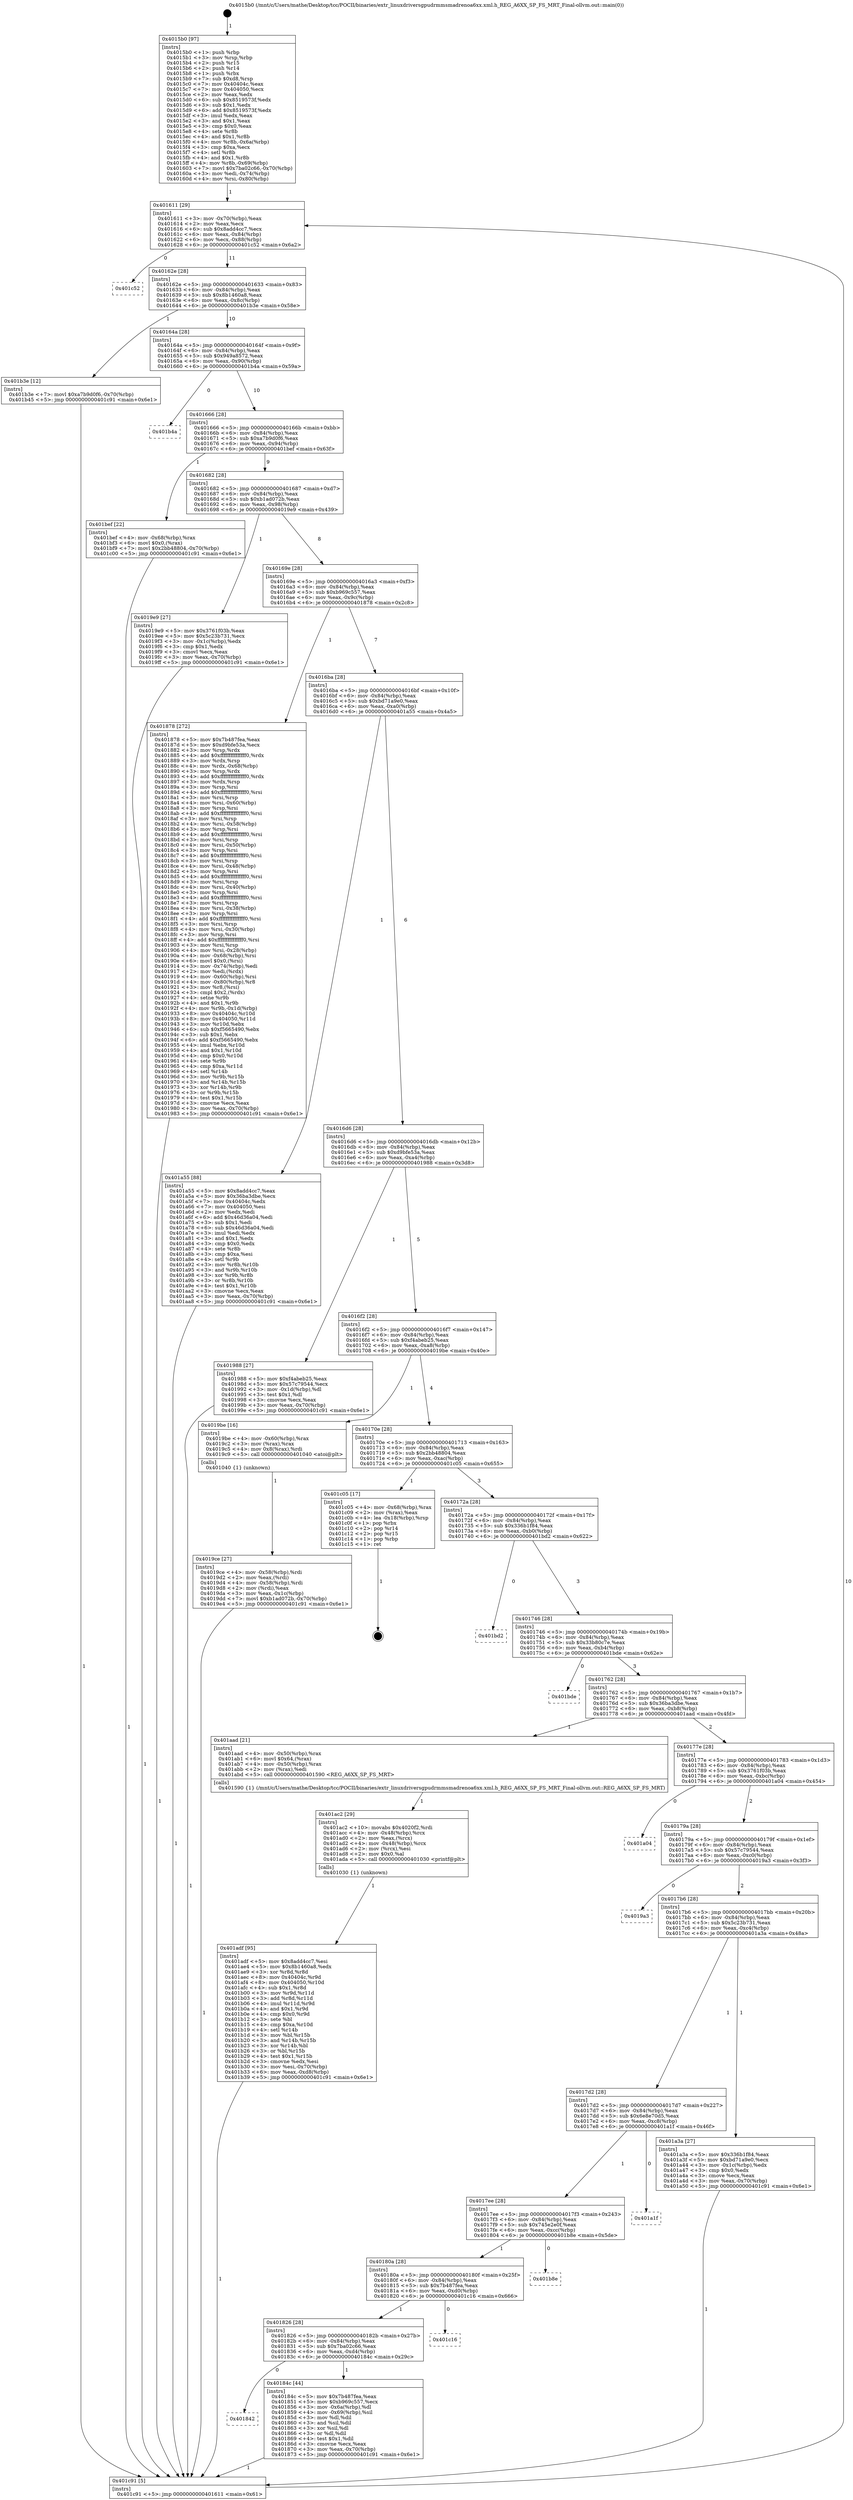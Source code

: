 digraph "0x4015b0" {
  label = "0x4015b0 (/mnt/c/Users/mathe/Desktop/tcc/POCII/binaries/extr_linuxdriversgpudrmmsmadrenoa6xx.xml.h_REG_A6XX_SP_FS_MRT_Final-ollvm.out::main(0))"
  labelloc = "t"
  node[shape=record]

  Entry [label="",width=0.3,height=0.3,shape=circle,fillcolor=black,style=filled]
  "0x401611" [label="{
     0x401611 [29]\l
     | [instrs]\l
     &nbsp;&nbsp;0x401611 \<+3\>: mov -0x70(%rbp),%eax\l
     &nbsp;&nbsp;0x401614 \<+2\>: mov %eax,%ecx\l
     &nbsp;&nbsp;0x401616 \<+6\>: sub $0x8add4cc7,%ecx\l
     &nbsp;&nbsp;0x40161c \<+6\>: mov %eax,-0x84(%rbp)\l
     &nbsp;&nbsp;0x401622 \<+6\>: mov %ecx,-0x88(%rbp)\l
     &nbsp;&nbsp;0x401628 \<+6\>: je 0000000000401c52 \<main+0x6a2\>\l
  }"]
  "0x401c52" [label="{
     0x401c52\l
  }", style=dashed]
  "0x40162e" [label="{
     0x40162e [28]\l
     | [instrs]\l
     &nbsp;&nbsp;0x40162e \<+5\>: jmp 0000000000401633 \<main+0x83\>\l
     &nbsp;&nbsp;0x401633 \<+6\>: mov -0x84(%rbp),%eax\l
     &nbsp;&nbsp;0x401639 \<+5\>: sub $0x8b1460a8,%eax\l
     &nbsp;&nbsp;0x40163e \<+6\>: mov %eax,-0x8c(%rbp)\l
     &nbsp;&nbsp;0x401644 \<+6\>: je 0000000000401b3e \<main+0x58e\>\l
  }"]
  Exit [label="",width=0.3,height=0.3,shape=circle,fillcolor=black,style=filled,peripheries=2]
  "0x401b3e" [label="{
     0x401b3e [12]\l
     | [instrs]\l
     &nbsp;&nbsp;0x401b3e \<+7\>: movl $0xa7b9d0f6,-0x70(%rbp)\l
     &nbsp;&nbsp;0x401b45 \<+5\>: jmp 0000000000401c91 \<main+0x6e1\>\l
  }"]
  "0x40164a" [label="{
     0x40164a [28]\l
     | [instrs]\l
     &nbsp;&nbsp;0x40164a \<+5\>: jmp 000000000040164f \<main+0x9f\>\l
     &nbsp;&nbsp;0x40164f \<+6\>: mov -0x84(%rbp),%eax\l
     &nbsp;&nbsp;0x401655 \<+5\>: sub $0x949a8572,%eax\l
     &nbsp;&nbsp;0x40165a \<+6\>: mov %eax,-0x90(%rbp)\l
     &nbsp;&nbsp;0x401660 \<+6\>: je 0000000000401b4a \<main+0x59a\>\l
  }"]
  "0x401adf" [label="{
     0x401adf [95]\l
     | [instrs]\l
     &nbsp;&nbsp;0x401adf \<+5\>: mov $0x8add4cc7,%esi\l
     &nbsp;&nbsp;0x401ae4 \<+5\>: mov $0x8b1460a8,%edx\l
     &nbsp;&nbsp;0x401ae9 \<+3\>: xor %r8d,%r8d\l
     &nbsp;&nbsp;0x401aec \<+8\>: mov 0x40404c,%r9d\l
     &nbsp;&nbsp;0x401af4 \<+8\>: mov 0x404050,%r10d\l
     &nbsp;&nbsp;0x401afc \<+4\>: sub $0x1,%r8d\l
     &nbsp;&nbsp;0x401b00 \<+3\>: mov %r9d,%r11d\l
     &nbsp;&nbsp;0x401b03 \<+3\>: add %r8d,%r11d\l
     &nbsp;&nbsp;0x401b06 \<+4\>: imul %r11d,%r9d\l
     &nbsp;&nbsp;0x401b0a \<+4\>: and $0x1,%r9d\l
     &nbsp;&nbsp;0x401b0e \<+4\>: cmp $0x0,%r9d\l
     &nbsp;&nbsp;0x401b12 \<+3\>: sete %bl\l
     &nbsp;&nbsp;0x401b15 \<+4\>: cmp $0xa,%r10d\l
     &nbsp;&nbsp;0x401b19 \<+4\>: setl %r14b\l
     &nbsp;&nbsp;0x401b1d \<+3\>: mov %bl,%r15b\l
     &nbsp;&nbsp;0x401b20 \<+3\>: and %r14b,%r15b\l
     &nbsp;&nbsp;0x401b23 \<+3\>: xor %r14b,%bl\l
     &nbsp;&nbsp;0x401b26 \<+3\>: or %bl,%r15b\l
     &nbsp;&nbsp;0x401b29 \<+4\>: test $0x1,%r15b\l
     &nbsp;&nbsp;0x401b2d \<+3\>: cmovne %edx,%esi\l
     &nbsp;&nbsp;0x401b30 \<+3\>: mov %esi,-0x70(%rbp)\l
     &nbsp;&nbsp;0x401b33 \<+6\>: mov %eax,-0xd8(%rbp)\l
     &nbsp;&nbsp;0x401b39 \<+5\>: jmp 0000000000401c91 \<main+0x6e1\>\l
  }"]
  "0x401b4a" [label="{
     0x401b4a\l
  }", style=dashed]
  "0x401666" [label="{
     0x401666 [28]\l
     | [instrs]\l
     &nbsp;&nbsp;0x401666 \<+5\>: jmp 000000000040166b \<main+0xbb\>\l
     &nbsp;&nbsp;0x40166b \<+6\>: mov -0x84(%rbp),%eax\l
     &nbsp;&nbsp;0x401671 \<+5\>: sub $0xa7b9d0f6,%eax\l
     &nbsp;&nbsp;0x401676 \<+6\>: mov %eax,-0x94(%rbp)\l
     &nbsp;&nbsp;0x40167c \<+6\>: je 0000000000401bef \<main+0x63f\>\l
  }"]
  "0x401ac2" [label="{
     0x401ac2 [29]\l
     | [instrs]\l
     &nbsp;&nbsp;0x401ac2 \<+10\>: movabs $0x4020f2,%rdi\l
     &nbsp;&nbsp;0x401acc \<+4\>: mov -0x48(%rbp),%rcx\l
     &nbsp;&nbsp;0x401ad0 \<+2\>: mov %eax,(%rcx)\l
     &nbsp;&nbsp;0x401ad2 \<+4\>: mov -0x48(%rbp),%rcx\l
     &nbsp;&nbsp;0x401ad6 \<+2\>: mov (%rcx),%esi\l
     &nbsp;&nbsp;0x401ad8 \<+2\>: mov $0x0,%al\l
     &nbsp;&nbsp;0x401ada \<+5\>: call 0000000000401030 \<printf@plt\>\l
     | [calls]\l
     &nbsp;&nbsp;0x401030 \{1\} (unknown)\l
  }"]
  "0x401bef" [label="{
     0x401bef [22]\l
     | [instrs]\l
     &nbsp;&nbsp;0x401bef \<+4\>: mov -0x68(%rbp),%rax\l
     &nbsp;&nbsp;0x401bf3 \<+6\>: movl $0x0,(%rax)\l
     &nbsp;&nbsp;0x401bf9 \<+7\>: movl $0x2bb48804,-0x70(%rbp)\l
     &nbsp;&nbsp;0x401c00 \<+5\>: jmp 0000000000401c91 \<main+0x6e1\>\l
  }"]
  "0x401682" [label="{
     0x401682 [28]\l
     | [instrs]\l
     &nbsp;&nbsp;0x401682 \<+5\>: jmp 0000000000401687 \<main+0xd7\>\l
     &nbsp;&nbsp;0x401687 \<+6\>: mov -0x84(%rbp),%eax\l
     &nbsp;&nbsp;0x40168d \<+5\>: sub $0xb1ad072b,%eax\l
     &nbsp;&nbsp;0x401692 \<+6\>: mov %eax,-0x98(%rbp)\l
     &nbsp;&nbsp;0x401698 \<+6\>: je 00000000004019e9 \<main+0x439\>\l
  }"]
  "0x4019ce" [label="{
     0x4019ce [27]\l
     | [instrs]\l
     &nbsp;&nbsp;0x4019ce \<+4\>: mov -0x58(%rbp),%rdi\l
     &nbsp;&nbsp;0x4019d2 \<+2\>: mov %eax,(%rdi)\l
     &nbsp;&nbsp;0x4019d4 \<+4\>: mov -0x58(%rbp),%rdi\l
     &nbsp;&nbsp;0x4019d8 \<+2\>: mov (%rdi),%eax\l
     &nbsp;&nbsp;0x4019da \<+3\>: mov %eax,-0x1c(%rbp)\l
     &nbsp;&nbsp;0x4019dd \<+7\>: movl $0xb1ad072b,-0x70(%rbp)\l
     &nbsp;&nbsp;0x4019e4 \<+5\>: jmp 0000000000401c91 \<main+0x6e1\>\l
  }"]
  "0x4019e9" [label="{
     0x4019e9 [27]\l
     | [instrs]\l
     &nbsp;&nbsp;0x4019e9 \<+5\>: mov $0x3761f03b,%eax\l
     &nbsp;&nbsp;0x4019ee \<+5\>: mov $0x5c23b731,%ecx\l
     &nbsp;&nbsp;0x4019f3 \<+3\>: mov -0x1c(%rbp),%edx\l
     &nbsp;&nbsp;0x4019f6 \<+3\>: cmp $0x1,%edx\l
     &nbsp;&nbsp;0x4019f9 \<+3\>: cmovl %ecx,%eax\l
     &nbsp;&nbsp;0x4019fc \<+3\>: mov %eax,-0x70(%rbp)\l
     &nbsp;&nbsp;0x4019ff \<+5\>: jmp 0000000000401c91 \<main+0x6e1\>\l
  }"]
  "0x40169e" [label="{
     0x40169e [28]\l
     | [instrs]\l
     &nbsp;&nbsp;0x40169e \<+5\>: jmp 00000000004016a3 \<main+0xf3\>\l
     &nbsp;&nbsp;0x4016a3 \<+6\>: mov -0x84(%rbp),%eax\l
     &nbsp;&nbsp;0x4016a9 \<+5\>: sub $0xb969c557,%eax\l
     &nbsp;&nbsp;0x4016ae \<+6\>: mov %eax,-0x9c(%rbp)\l
     &nbsp;&nbsp;0x4016b4 \<+6\>: je 0000000000401878 \<main+0x2c8\>\l
  }"]
  "0x4015b0" [label="{
     0x4015b0 [97]\l
     | [instrs]\l
     &nbsp;&nbsp;0x4015b0 \<+1\>: push %rbp\l
     &nbsp;&nbsp;0x4015b1 \<+3\>: mov %rsp,%rbp\l
     &nbsp;&nbsp;0x4015b4 \<+2\>: push %r15\l
     &nbsp;&nbsp;0x4015b6 \<+2\>: push %r14\l
     &nbsp;&nbsp;0x4015b8 \<+1\>: push %rbx\l
     &nbsp;&nbsp;0x4015b9 \<+7\>: sub $0xd8,%rsp\l
     &nbsp;&nbsp;0x4015c0 \<+7\>: mov 0x40404c,%eax\l
     &nbsp;&nbsp;0x4015c7 \<+7\>: mov 0x404050,%ecx\l
     &nbsp;&nbsp;0x4015ce \<+2\>: mov %eax,%edx\l
     &nbsp;&nbsp;0x4015d0 \<+6\>: sub $0x8519573f,%edx\l
     &nbsp;&nbsp;0x4015d6 \<+3\>: sub $0x1,%edx\l
     &nbsp;&nbsp;0x4015d9 \<+6\>: add $0x8519573f,%edx\l
     &nbsp;&nbsp;0x4015df \<+3\>: imul %edx,%eax\l
     &nbsp;&nbsp;0x4015e2 \<+3\>: and $0x1,%eax\l
     &nbsp;&nbsp;0x4015e5 \<+3\>: cmp $0x0,%eax\l
     &nbsp;&nbsp;0x4015e8 \<+4\>: sete %r8b\l
     &nbsp;&nbsp;0x4015ec \<+4\>: and $0x1,%r8b\l
     &nbsp;&nbsp;0x4015f0 \<+4\>: mov %r8b,-0x6a(%rbp)\l
     &nbsp;&nbsp;0x4015f4 \<+3\>: cmp $0xa,%ecx\l
     &nbsp;&nbsp;0x4015f7 \<+4\>: setl %r8b\l
     &nbsp;&nbsp;0x4015fb \<+4\>: and $0x1,%r8b\l
     &nbsp;&nbsp;0x4015ff \<+4\>: mov %r8b,-0x69(%rbp)\l
     &nbsp;&nbsp;0x401603 \<+7\>: movl $0x7ba02c66,-0x70(%rbp)\l
     &nbsp;&nbsp;0x40160a \<+3\>: mov %edi,-0x74(%rbp)\l
     &nbsp;&nbsp;0x40160d \<+4\>: mov %rsi,-0x80(%rbp)\l
  }"]
  "0x401878" [label="{
     0x401878 [272]\l
     | [instrs]\l
     &nbsp;&nbsp;0x401878 \<+5\>: mov $0x7b487fea,%eax\l
     &nbsp;&nbsp;0x40187d \<+5\>: mov $0xd9bfe53a,%ecx\l
     &nbsp;&nbsp;0x401882 \<+3\>: mov %rsp,%rdx\l
     &nbsp;&nbsp;0x401885 \<+4\>: add $0xfffffffffffffff0,%rdx\l
     &nbsp;&nbsp;0x401889 \<+3\>: mov %rdx,%rsp\l
     &nbsp;&nbsp;0x40188c \<+4\>: mov %rdx,-0x68(%rbp)\l
     &nbsp;&nbsp;0x401890 \<+3\>: mov %rsp,%rdx\l
     &nbsp;&nbsp;0x401893 \<+4\>: add $0xfffffffffffffff0,%rdx\l
     &nbsp;&nbsp;0x401897 \<+3\>: mov %rdx,%rsp\l
     &nbsp;&nbsp;0x40189a \<+3\>: mov %rsp,%rsi\l
     &nbsp;&nbsp;0x40189d \<+4\>: add $0xfffffffffffffff0,%rsi\l
     &nbsp;&nbsp;0x4018a1 \<+3\>: mov %rsi,%rsp\l
     &nbsp;&nbsp;0x4018a4 \<+4\>: mov %rsi,-0x60(%rbp)\l
     &nbsp;&nbsp;0x4018a8 \<+3\>: mov %rsp,%rsi\l
     &nbsp;&nbsp;0x4018ab \<+4\>: add $0xfffffffffffffff0,%rsi\l
     &nbsp;&nbsp;0x4018af \<+3\>: mov %rsi,%rsp\l
     &nbsp;&nbsp;0x4018b2 \<+4\>: mov %rsi,-0x58(%rbp)\l
     &nbsp;&nbsp;0x4018b6 \<+3\>: mov %rsp,%rsi\l
     &nbsp;&nbsp;0x4018b9 \<+4\>: add $0xfffffffffffffff0,%rsi\l
     &nbsp;&nbsp;0x4018bd \<+3\>: mov %rsi,%rsp\l
     &nbsp;&nbsp;0x4018c0 \<+4\>: mov %rsi,-0x50(%rbp)\l
     &nbsp;&nbsp;0x4018c4 \<+3\>: mov %rsp,%rsi\l
     &nbsp;&nbsp;0x4018c7 \<+4\>: add $0xfffffffffffffff0,%rsi\l
     &nbsp;&nbsp;0x4018cb \<+3\>: mov %rsi,%rsp\l
     &nbsp;&nbsp;0x4018ce \<+4\>: mov %rsi,-0x48(%rbp)\l
     &nbsp;&nbsp;0x4018d2 \<+3\>: mov %rsp,%rsi\l
     &nbsp;&nbsp;0x4018d5 \<+4\>: add $0xfffffffffffffff0,%rsi\l
     &nbsp;&nbsp;0x4018d9 \<+3\>: mov %rsi,%rsp\l
     &nbsp;&nbsp;0x4018dc \<+4\>: mov %rsi,-0x40(%rbp)\l
     &nbsp;&nbsp;0x4018e0 \<+3\>: mov %rsp,%rsi\l
     &nbsp;&nbsp;0x4018e3 \<+4\>: add $0xfffffffffffffff0,%rsi\l
     &nbsp;&nbsp;0x4018e7 \<+3\>: mov %rsi,%rsp\l
     &nbsp;&nbsp;0x4018ea \<+4\>: mov %rsi,-0x38(%rbp)\l
     &nbsp;&nbsp;0x4018ee \<+3\>: mov %rsp,%rsi\l
     &nbsp;&nbsp;0x4018f1 \<+4\>: add $0xfffffffffffffff0,%rsi\l
     &nbsp;&nbsp;0x4018f5 \<+3\>: mov %rsi,%rsp\l
     &nbsp;&nbsp;0x4018f8 \<+4\>: mov %rsi,-0x30(%rbp)\l
     &nbsp;&nbsp;0x4018fc \<+3\>: mov %rsp,%rsi\l
     &nbsp;&nbsp;0x4018ff \<+4\>: add $0xfffffffffffffff0,%rsi\l
     &nbsp;&nbsp;0x401903 \<+3\>: mov %rsi,%rsp\l
     &nbsp;&nbsp;0x401906 \<+4\>: mov %rsi,-0x28(%rbp)\l
     &nbsp;&nbsp;0x40190a \<+4\>: mov -0x68(%rbp),%rsi\l
     &nbsp;&nbsp;0x40190e \<+6\>: movl $0x0,(%rsi)\l
     &nbsp;&nbsp;0x401914 \<+3\>: mov -0x74(%rbp),%edi\l
     &nbsp;&nbsp;0x401917 \<+2\>: mov %edi,(%rdx)\l
     &nbsp;&nbsp;0x401919 \<+4\>: mov -0x60(%rbp),%rsi\l
     &nbsp;&nbsp;0x40191d \<+4\>: mov -0x80(%rbp),%r8\l
     &nbsp;&nbsp;0x401921 \<+3\>: mov %r8,(%rsi)\l
     &nbsp;&nbsp;0x401924 \<+3\>: cmpl $0x2,(%rdx)\l
     &nbsp;&nbsp;0x401927 \<+4\>: setne %r9b\l
     &nbsp;&nbsp;0x40192b \<+4\>: and $0x1,%r9b\l
     &nbsp;&nbsp;0x40192f \<+4\>: mov %r9b,-0x1d(%rbp)\l
     &nbsp;&nbsp;0x401933 \<+8\>: mov 0x40404c,%r10d\l
     &nbsp;&nbsp;0x40193b \<+8\>: mov 0x404050,%r11d\l
     &nbsp;&nbsp;0x401943 \<+3\>: mov %r10d,%ebx\l
     &nbsp;&nbsp;0x401946 \<+6\>: sub $0xf5665490,%ebx\l
     &nbsp;&nbsp;0x40194c \<+3\>: sub $0x1,%ebx\l
     &nbsp;&nbsp;0x40194f \<+6\>: add $0xf5665490,%ebx\l
     &nbsp;&nbsp;0x401955 \<+4\>: imul %ebx,%r10d\l
     &nbsp;&nbsp;0x401959 \<+4\>: and $0x1,%r10d\l
     &nbsp;&nbsp;0x40195d \<+4\>: cmp $0x0,%r10d\l
     &nbsp;&nbsp;0x401961 \<+4\>: sete %r9b\l
     &nbsp;&nbsp;0x401965 \<+4\>: cmp $0xa,%r11d\l
     &nbsp;&nbsp;0x401969 \<+4\>: setl %r14b\l
     &nbsp;&nbsp;0x40196d \<+3\>: mov %r9b,%r15b\l
     &nbsp;&nbsp;0x401970 \<+3\>: and %r14b,%r15b\l
     &nbsp;&nbsp;0x401973 \<+3\>: xor %r14b,%r9b\l
     &nbsp;&nbsp;0x401976 \<+3\>: or %r9b,%r15b\l
     &nbsp;&nbsp;0x401979 \<+4\>: test $0x1,%r15b\l
     &nbsp;&nbsp;0x40197d \<+3\>: cmovne %ecx,%eax\l
     &nbsp;&nbsp;0x401980 \<+3\>: mov %eax,-0x70(%rbp)\l
     &nbsp;&nbsp;0x401983 \<+5\>: jmp 0000000000401c91 \<main+0x6e1\>\l
  }"]
  "0x4016ba" [label="{
     0x4016ba [28]\l
     | [instrs]\l
     &nbsp;&nbsp;0x4016ba \<+5\>: jmp 00000000004016bf \<main+0x10f\>\l
     &nbsp;&nbsp;0x4016bf \<+6\>: mov -0x84(%rbp),%eax\l
     &nbsp;&nbsp;0x4016c5 \<+5\>: sub $0xbd71a9e0,%eax\l
     &nbsp;&nbsp;0x4016ca \<+6\>: mov %eax,-0xa0(%rbp)\l
     &nbsp;&nbsp;0x4016d0 \<+6\>: je 0000000000401a55 \<main+0x4a5\>\l
  }"]
  "0x401c91" [label="{
     0x401c91 [5]\l
     | [instrs]\l
     &nbsp;&nbsp;0x401c91 \<+5\>: jmp 0000000000401611 \<main+0x61\>\l
  }"]
  "0x401a55" [label="{
     0x401a55 [88]\l
     | [instrs]\l
     &nbsp;&nbsp;0x401a55 \<+5\>: mov $0x8add4cc7,%eax\l
     &nbsp;&nbsp;0x401a5a \<+5\>: mov $0x36ba3dbe,%ecx\l
     &nbsp;&nbsp;0x401a5f \<+7\>: mov 0x40404c,%edx\l
     &nbsp;&nbsp;0x401a66 \<+7\>: mov 0x404050,%esi\l
     &nbsp;&nbsp;0x401a6d \<+2\>: mov %edx,%edi\l
     &nbsp;&nbsp;0x401a6f \<+6\>: add $0x46d36a04,%edi\l
     &nbsp;&nbsp;0x401a75 \<+3\>: sub $0x1,%edi\l
     &nbsp;&nbsp;0x401a78 \<+6\>: sub $0x46d36a04,%edi\l
     &nbsp;&nbsp;0x401a7e \<+3\>: imul %edi,%edx\l
     &nbsp;&nbsp;0x401a81 \<+3\>: and $0x1,%edx\l
     &nbsp;&nbsp;0x401a84 \<+3\>: cmp $0x0,%edx\l
     &nbsp;&nbsp;0x401a87 \<+4\>: sete %r8b\l
     &nbsp;&nbsp;0x401a8b \<+3\>: cmp $0xa,%esi\l
     &nbsp;&nbsp;0x401a8e \<+4\>: setl %r9b\l
     &nbsp;&nbsp;0x401a92 \<+3\>: mov %r8b,%r10b\l
     &nbsp;&nbsp;0x401a95 \<+3\>: and %r9b,%r10b\l
     &nbsp;&nbsp;0x401a98 \<+3\>: xor %r9b,%r8b\l
     &nbsp;&nbsp;0x401a9b \<+3\>: or %r8b,%r10b\l
     &nbsp;&nbsp;0x401a9e \<+4\>: test $0x1,%r10b\l
     &nbsp;&nbsp;0x401aa2 \<+3\>: cmovne %ecx,%eax\l
     &nbsp;&nbsp;0x401aa5 \<+3\>: mov %eax,-0x70(%rbp)\l
     &nbsp;&nbsp;0x401aa8 \<+5\>: jmp 0000000000401c91 \<main+0x6e1\>\l
  }"]
  "0x4016d6" [label="{
     0x4016d6 [28]\l
     | [instrs]\l
     &nbsp;&nbsp;0x4016d6 \<+5\>: jmp 00000000004016db \<main+0x12b\>\l
     &nbsp;&nbsp;0x4016db \<+6\>: mov -0x84(%rbp),%eax\l
     &nbsp;&nbsp;0x4016e1 \<+5\>: sub $0xd9bfe53a,%eax\l
     &nbsp;&nbsp;0x4016e6 \<+6\>: mov %eax,-0xa4(%rbp)\l
     &nbsp;&nbsp;0x4016ec \<+6\>: je 0000000000401988 \<main+0x3d8\>\l
  }"]
  "0x401842" [label="{
     0x401842\l
  }", style=dashed]
  "0x401988" [label="{
     0x401988 [27]\l
     | [instrs]\l
     &nbsp;&nbsp;0x401988 \<+5\>: mov $0xf4abeb25,%eax\l
     &nbsp;&nbsp;0x40198d \<+5\>: mov $0x57c79544,%ecx\l
     &nbsp;&nbsp;0x401992 \<+3\>: mov -0x1d(%rbp),%dl\l
     &nbsp;&nbsp;0x401995 \<+3\>: test $0x1,%dl\l
     &nbsp;&nbsp;0x401998 \<+3\>: cmovne %ecx,%eax\l
     &nbsp;&nbsp;0x40199b \<+3\>: mov %eax,-0x70(%rbp)\l
     &nbsp;&nbsp;0x40199e \<+5\>: jmp 0000000000401c91 \<main+0x6e1\>\l
  }"]
  "0x4016f2" [label="{
     0x4016f2 [28]\l
     | [instrs]\l
     &nbsp;&nbsp;0x4016f2 \<+5\>: jmp 00000000004016f7 \<main+0x147\>\l
     &nbsp;&nbsp;0x4016f7 \<+6\>: mov -0x84(%rbp),%eax\l
     &nbsp;&nbsp;0x4016fd \<+5\>: sub $0xf4abeb25,%eax\l
     &nbsp;&nbsp;0x401702 \<+6\>: mov %eax,-0xa8(%rbp)\l
     &nbsp;&nbsp;0x401708 \<+6\>: je 00000000004019be \<main+0x40e\>\l
  }"]
  "0x40184c" [label="{
     0x40184c [44]\l
     | [instrs]\l
     &nbsp;&nbsp;0x40184c \<+5\>: mov $0x7b487fea,%eax\l
     &nbsp;&nbsp;0x401851 \<+5\>: mov $0xb969c557,%ecx\l
     &nbsp;&nbsp;0x401856 \<+3\>: mov -0x6a(%rbp),%dl\l
     &nbsp;&nbsp;0x401859 \<+4\>: mov -0x69(%rbp),%sil\l
     &nbsp;&nbsp;0x40185d \<+3\>: mov %dl,%dil\l
     &nbsp;&nbsp;0x401860 \<+3\>: and %sil,%dil\l
     &nbsp;&nbsp;0x401863 \<+3\>: xor %sil,%dl\l
     &nbsp;&nbsp;0x401866 \<+3\>: or %dl,%dil\l
     &nbsp;&nbsp;0x401869 \<+4\>: test $0x1,%dil\l
     &nbsp;&nbsp;0x40186d \<+3\>: cmovne %ecx,%eax\l
     &nbsp;&nbsp;0x401870 \<+3\>: mov %eax,-0x70(%rbp)\l
     &nbsp;&nbsp;0x401873 \<+5\>: jmp 0000000000401c91 \<main+0x6e1\>\l
  }"]
  "0x4019be" [label="{
     0x4019be [16]\l
     | [instrs]\l
     &nbsp;&nbsp;0x4019be \<+4\>: mov -0x60(%rbp),%rax\l
     &nbsp;&nbsp;0x4019c2 \<+3\>: mov (%rax),%rax\l
     &nbsp;&nbsp;0x4019c5 \<+4\>: mov 0x8(%rax),%rdi\l
     &nbsp;&nbsp;0x4019c9 \<+5\>: call 0000000000401040 \<atoi@plt\>\l
     | [calls]\l
     &nbsp;&nbsp;0x401040 \{1\} (unknown)\l
  }"]
  "0x40170e" [label="{
     0x40170e [28]\l
     | [instrs]\l
     &nbsp;&nbsp;0x40170e \<+5\>: jmp 0000000000401713 \<main+0x163\>\l
     &nbsp;&nbsp;0x401713 \<+6\>: mov -0x84(%rbp),%eax\l
     &nbsp;&nbsp;0x401719 \<+5\>: sub $0x2bb48804,%eax\l
     &nbsp;&nbsp;0x40171e \<+6\>: mov %eax,-0xac(%rbp)\l
     &nbsp;&nbsp;0x401724 \<+6\>: je 0000000000401c05 \<main+0x655\>\l
  }"]
  "0x401826" [label="{
     0x401826 [28]\l
     | [instrs]\l
     &nbsp;&nbsp;0x401826 \<+5\>: jmp 000000000040182b \<main+0x27b\>\l
     &nbsp;&nbsp;0x40182b \<+6\>: mov -0x84(%rbp),%eax\l
     &nbsp;&nbsp;0x401831 \<+5\>: sub $0x7ba02c66,%eax\l
     &nbsp;&nbsp;0x401836 \<+6\>: mov %eax,-0xd4(%rbp)\l
     &nbsp;&nbsp;0x40183c \<+6\>: je 000000000040184c \<main+0x29c\>\l
  }"]
  "0x401c05" [label="{
     0x401c05 [17]\l
     | [instrs]\l
     &nbsp;&nbsp;0x401c05 \<+4\>: mov -0x68(%rbp),%rax\l
     &nbsp;&nbsp;0x401c09 \<+2\>: mov (%rax),%eax\l
     &nbsp;&nbsp;0x401c0b \<+4\>: lea -0x18(%rbp),%rsp\l
     &nbsp;&nbsp;0x401c0f \<+1\>: pop %rbx\l
     &nbsp;&nbsp;0x401c10 \<+2\>: pop %r14\l
     &nbsp;&nbsp;0x401c12 \<+2\>: pop %r15\l
     &nbsp;&nbsp;0x401c14 \<+1\>: pop %rbp\l
     &nbsp;&nbsp;0x401c15 \<+1\>: ret\l
  }"]
  "0x40172a" [label="{
     0x40172a [28]\l
     | [instrs]\l
     &nbsp;&nbsp;0x40172a \<+5\>: jmp 000000000040172f \<main+0x17f\>\l
     &nbsp;&nbsp;0x40172f \<+6\>: mov -0x84(%rbp),%eax\l
     &nbsp;&nbsp;0x401735 \<+5\>: sub $0x336b1f84,%eax\l
     &nbsp;&nbsp;0x40173a \<+6\>: mov %eax,-0xb0(%rbp)\l
     &nbsp;&nbsp;0x401740 \<+6\>: je 0000000000401bd2 \<main+0x622\>\l
  }"]
  "0x401c16" [label="{
     0x401c16\l
  }", style=dashed]
  "0x401bd2" [label="{
     0x401bd2\l
  }", style=dashed]
  "0x401746" [label="{
     0x401746 [28]\l
     | [instrs]\l
     &nbsp;&nbsp;0x401746 \<+5\>: jmp 000000000040174b \<main+0x19b\>\l
     &nbsp;&nbsp;0x40174b \<+6\>: mov -0x84(%rbp),%eax\l
     &nbsp;&nbsp;0x401751 \<+5\>: sub $0x33b80c7e,%eax\l
     &nbsp;&nbsp;0x401756 \<+6\>: mov %eax,-0xb4(%rbp)\l
     &nbsp;&nbsp;0x40175c \<+6\>: je 0000000000401bde \<main+0x62e\>\l
  }"]
  "0x40180a" [label="{
     0x40180a [28]\l
     | [instrs]\l
     &nbsp;&nbsp;0x40180a \<+5\>: jmp 000000000040180f \<main+0x25f\>\l
     &nbsp;&nbsp;0x40180f \<+6\>: mov -0x84(%rbp),%eax\l
     &nbsp;&nbsp;0x401815 \<+5\>: sub $0x7b487fea,%eax\l
     &nbsp;&nbsp;0x40181a \<+6\>: mov %eax,-0xd0(%rbp)\l
     &nbsp;&nbsp;0x401820 \<+6\>: je 0000000000401c16 \<main+0x666\>\l
  }"]
  "0x401bde" [label="{
     0x401bde\l
  }", style=dashed]
  "0x401762" [label="{
     0x401762 [28]\l
     | [instrs]\l
     &nbsp;&nbsp;0x401762 \<+5\>: jmp 0000000000401767 \<main+0x1b7\>\l
     &nbsp;&nbsp;0x401767 \<+6\>: mov -0x84(%rbp),%eax\l
     &nbsp;&nbsp;0x40176d \<+5\>: sub $0x36ba3dbe,%eax\l
     &nbsp;&nbsp;0x401772 \<+6\>: mov %eax,-0xb8(%rbp)\l
     &nbsp;&nbsp;0x401778 \<+6\>: je 0000000000401aad \<main+0x4fd\>\l
  }"]
  "0x401b8e" [label="{
     0x401b8e\l
  }", style=dashed]
  "0x401aad" [label="{
     0x401aad [21]\l
     | [instrs]\l
     &nbsp;&nbsp;0x401aad \<+4\>: mov -0x50(%rbp),%rax\l
     &nbsp;&nbsp;0x401ab1 \<+6\>: movl $0x64,(%rax)\l
     &nbsp;&nbsp;0x401ab7 \<+4\>: mov -0x50(%rbp),%rax\l
     &nbsp;&nbsp;0x401abb \<+2\>: mov (%rax),%edi\l
     &nbsp;&nbsp;0x401abd \<+5\>: call 0000000000401590 \<REG_A6XX_SP_FS_MRT\>\l
     | [calls]\l
     &nbsp;&nbsp;0x401590 \{1\} (/mnt/c/Users/mathe/Desktop/tcc/POCII/binaries/extr_linuxdriversgpudrmmsmadrenoa6xx.xml.h_REG_A6XX_SP_FS_MRT_Final-ollvm.out::REG_A6XX_SP_FS_MRT)\l
  }"]
  "0x40177e" [label="{
     0x40177e [28]\l
     | [instrs]\l
     &nbsp;&nbsp;0x40177e \<+5\>: jmp 0000000000401783 \<main+0x1d3\>\l
     &nbsp;&nbsp;0x401783 \<+6\>: mov -0x84(%rbp),%eax\l
     &nbsp;&nbsp;0x401789 \<+5\>: sub $0x3761f03b,%eax\l
     &nbsp;&nbsp;0x40178e \<+6\>: mov %eax,-0xbc(%rbp)\l
     &nbsp;&nbsp;0x401794 \<+6\>: je 0000000000401a04 \<main+0x454\>\l
  }"]
  "0x4017ee" [label="{
     0x4017ee [28]\l
     | [instrs]\l
     &nbsp;&nbsp;0x4017ee \<+5\>: jmp 00000000004017f3 \<main+0x243\>\l
     &nbsp;&nbsp;0x4017f3 \<+6\>: mov -0x84(%rbp),%eax\l
     &nbsp;&nbsp;0x4017f9 \<+5\>: sub $0x745e2e0f,%eax\l
     &nbsp;&nbsp;0x4017fe \<+6\>: mov %eax,-0xcc(%rbp)\l
     &nbsp;&nbsp;0x401804 \<+6\>: je 0000000000401b8e \<main+0x5de\>\l
  }"]
  "0x401a04" [label="{
     0x401a04\l
  }", style=dashed]
  "0x40179a" [label="{
     0x40179a [28]\l
     | [instrs]\l
     &nbsp;&nbsp;0x40179a \<+5\>: jmp 000000000040179f \<main+0x1ef\>\l
     &nbsp;&nbsp;0x40179f \<+6\>: mov -0x84(%rbp),%eax\l
     &nbsp;&nbsp;0x4017a5 \<+5\>: sub $0x57c79544,%eax\l
     &nbsp;&nbsp;0x4017aa \<+6\>: mov %eax,-0xc0(%rbp)\l
     &nbsp;&nbsp;0x4017b0 \<+6\>: je 00000000004019a3 \<main+0x3f3\>\l
  }"]
  "0x401a1f" [label="{
     0x401a1f\l
  }", style=dashed]
  "0x4019a3" [label="{
     0x4019a3\l
  }", style=dashed]
  "0x4017b6" [label="{
     0x4017b6 [28]\l
     | [instrs]\l
     &nbsp;&nbsp;0x4017b6 \<+5\>: jmp 00000000004017bb \<main+0x20b\>\l
     &nbsp;&nbsp;0x4017bb \<+6\>: mov -0x84(%rbp),%eax\l
     &nbsp;&nbsp;0x4017c1 \<+5\>: sub $0x5c23b731,%eax\l
     &nbsp;&nbsp;0x4017c6 \<+6\>: mov %eax,-0xc4(%rbp)\l
     &nbsp;&nbsp;0x4017cc \<+6\>: je 0000000000401a3a \<main+0x48a\>\l
  }"]
  "0x4017d2" [label="{
     0x4017d2 [28]\l
     | [instrs]\l
     &nbsp;&nbsp;0x4017d2 \<+5\>: jmp 00000000004017d7 \<main+0x227\>\l
     &nbsp;&nbsp;0x4017d7 \<+6\>: mov -0x84(%rbp),%eax\l
     &nbsp;&nbsp;0x4017dd \<+5\>: sub $0x6e8e70d5,%eax\l
     &nbsp;&nbsp;0x4017e2 \<+6\>: mov %eax,-0xc8(%rbp)\l
     &nbsp;&nbsp;0x4017e8 \<+6\>: je 0000000000401a1f \<main+0x46f\>\l
  }"]
  "0x401a3a" [label="{
     0x401a3a [27]\l
     | [instrs]\l
     &nbsp;&nbsp;0x401a3a \<+5\>: mov $0x336b1f84,%eax\l
     &nbsp;&nbsp;0x401a3f \<+5\>: mov $0xbd71a9e0,%ecx\l
     &nbsp;&nbsp;0x401a44 \<+3\>: mov -0x1c(%rbp),%edx\l
     &nbsp;&nbsp;0x401a47 \<+3\>: cmp $0x0,%edx\l
     &nbsp;&nbsp;0x401a4a \<+3\>: cmove %ecx,%eax\l
     &nbsp;&nbsp;0x401a4d \<+3\>: mov %eax,-0x70(%rbp)\l
     &nbsp;&nbsp;0x401a50 \<+5\>: jmp 0000000000401c91 \<main+0x6e1\>\l
  }"]
  Entry -> "0x4015b0" [label=" 1"]
  "0x401611" -> "0x401c52" [label=" 0"]
  "0x401611" -> "0x40162e" [label=" 11"]
  "0x401c05" -> Exit [label=" 1"]
  "0x40162e" -> "0x401b3e" [label=" 1"]
  "0x40162e" -> "0x40164a" [label=" 10"]
  "0x401bef" -> "0x401c91" [label=" 1"]
  "0x40164a" -> "0x401b4a" [label=" 0"]
  "0x40164a" -> "0x401666" [label=" 10"]
  "0x401b3e" -> "0x401c91" [label=" 1"]
  "0x401666" -> "0x401bef" [label=" 1"]
  "0x401666" -> "0x401682" [label=" 9"]
  "0x401adf" -> "0x401c91" [label=" 1"]
  "0x401682" -> "0x4019e9" [label=" 1"]
  "0x401682" -> "0x40169e" [label=" 8"]
  "0x401ac2" -> "0x401adf" [label=" 1"]
  "0x40169e" -> "0x401878" [label=" 1"]
  "0x40169e" -> "0x4016ba" [label=" 7"]
  "0x401a55" -> "0x401c91" [label=" 1"]
  "0x4016ba" -> "0x401a55" [label=" 1"]
  "0x4016ba" -> "0x4016d6" [label=" 6"]
  "0x401a3a" -> "0x401c91" [label=" 1"]
  "0x4016d6" -> "0x401988" [label=" 1"]
  "0x4016d6" -> "0x4016f2" [label=" 5"]
  "0x4019e9" -> "0x401c91" [label=" 1"]
  "0x4016f2" -> "0x4019be" [label=" 1"]
  "0x4016f2" -> "0x40170e" [label=" 4"]
  "0x4019ce" -> "0x401c91" [label=" 1"]
  "0x40170e" -> "0x401c05" [label=" 1"]
  "0x40170e" -> "0x40172a" [label=" 3"]
  "0x401988" -> "0x401c91" [label=" 1"]
  "0x40172a" -> "0x401bd2" [label=" 0"]
  "0x40172a" -> "0x401746" [label=" 3"]
  "0x401878" -> "0x401c91" [label=" 1"]
  "0x401746" -> "0x401bde" [label=" 0"]
  "0x401746" -> "0x401762" [label=" 3"]
  "0x401c91" -> "0x401611" [label=" 10"]
  "0x401762" -> "0x401aad" [label=" 1"]
  "0x401762" -> "0x40177e" [label=" 2"]
  "0x4015b0" -> "0x401611" [label=" 1"]
  "0x40177e" -> "0x401a04" [label=" 0"]
  "0x40177e" -> "0x40179a" [label=" 2"]
  "0x401826" -> "0x401842" [label=" 0"]
  "0x40179a" -> "0x4019a3" [label=" 0"]
  "0x40179a" -> "0x4017b6" [label=" 2"]
  "0x401826" -> "0x40184c" [label=" 1"]
  "0x4017b6" -> "0x401a3a" [label=" 1"]
  "0x4017b6" -> "0x4017d2" [label=" 1"]
  "0x4019be" -> "0x4019ce" [label=" 1"]
  "0x4017d2" -> "0x401a1f" [label=" 0"]
  "0x4017d2" -> "0x4017ee" [label=" 1"]
  "0x40184c" -> "0x401c91" [label=" 1"]
  "0x4017ee" -> "0x401b8e" [label=" 0"]
  "0x4017ee" -> "0x40180a" [label=" 1"]
  "0x401aad" -> "0x401ac2" [label=" 1"]
  "0x40180a" -> "0x401c16" [label=" 0"]
  "0x40180a" -> "0x401826" [label=" 1"]
}
